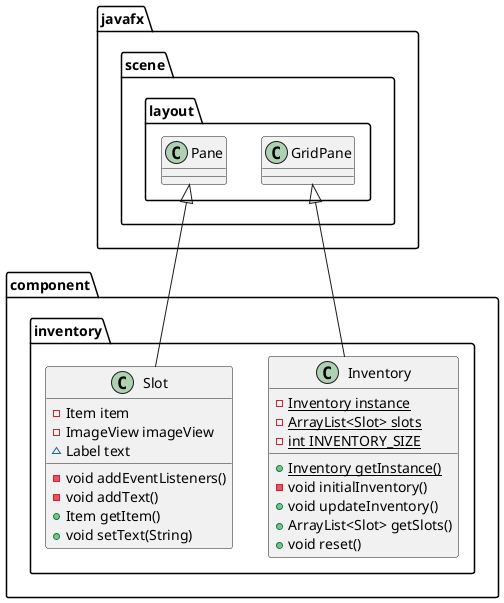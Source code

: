 @startuml
class component.inventory.Inventory {
- {static} Inventory instance
- {static} ArrayList<Slot> slots
- {static} int INVENTORY_SIZE
+ {static} Inventory getInstance()
- void initialInventory()
+ void updateInventory()
+ ArrayList<Slot> getSlots()
+ void reset()
}


class component.inventory.Slot {
- Item item
- ImageView imageView
~ Label text
- void addEventListeners()
- void addText()
+ Item getItem()
+ void setText(String)
}




javafx.scene.layout.GridPane <|-- component.inventory.Inventory
javafx.scene.layout.Pane <|-- component.inventory.Slot
@enduml